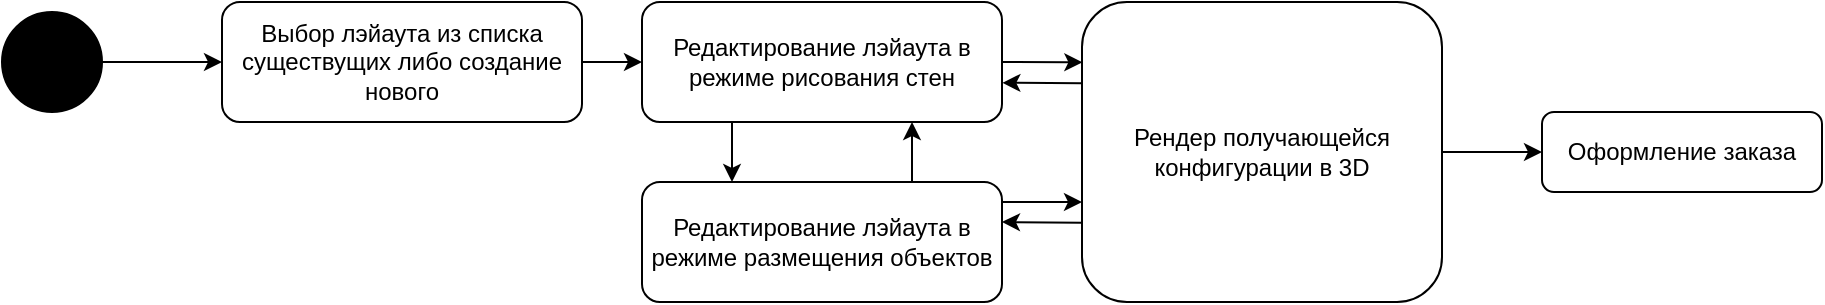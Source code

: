 <mxfile version="22.0.4" type="device">
  <diagram name="Page-1" id="JVvjHOurPsPDHVPbg6DF">
    <mxGraphModel dx="1062" dy="592" grid="1" gridSize="10" guides="1" tooltips="1" connect="1" arrows="1" fold="1" page="1" pageScale="1" pageWidth="850" pageHeight="1100" math="0" shadow="0">
      <root>
        <mxCell id="0" />
        <mxCell id="1" parent="0" />
        <mxCell id="r4F9Ynr7CZO8yngD0N1w-14" style="edgeStyle=orthogonalEdgeStyle;rounded=0;orthogonalLoop=1;jettySize=auto;html=1;entryX=0;entryY=0.5;entryDx=0;entryDy=0;" edge="1" parent="1" source="r4F9Ynr7CZO8yngD0N1w-1" target="r4F9Ynr7CZO8yngD0N1w-3">
          <mxGeometry relative="1" as="geometry" />
        </mxCell>
        <mxCell id="r4F9Ynr7CZO8yngD0N1w-1" value="Выбор лэйаута из списка существущих либо создание нового" style="rounded=1;whiteSpace=wrap;html=1;" vertex="1" parent="1">
          <mxGeometry x="180" y="150" width="180" height="60" as="geometry" />
        </mxCell>
        <mxCell id="r4F9Ynr7CZO8yngD0N1w-15" style="edgeStyle=orthogonalEdgeStyle;rounded=0;orthogonalLoop=1;jettySize=auto;html=1;entryX=0;entryY=0.5;entryDx=0;entryDy=0;" edge="1" parent="1" source="r4F9Ynr7CZO8yngD0N1w-2" target="r4F9Ynr7CZO8yngD0N1w-1">
          <mxGeometry relative="1" as="geometry" />
        </mxCell>
        <mxCell id="r4F9Ynr7CZO8yngD0N1w-2" value="" style="ellipse;whiteSpace=wrap;html=1;aspect=fixed;fillColor=#000000;" vertex="1" parent="1">
          <mxGeometry x="70" y="155" width="50" height="50" as="geometry" />
        </mxCell>
        <mxCell id="r4F9Ynr7CZO8yngD0N1w-8" style="edgeStyle=orthogonalEdgeStyle;rounded=0;orthogonalLoop=1;jettySize=auto;html=1;exitX=0.25;exitY=1;exitDx=0;exitDy=0;entryX=0.25;entryY=0;entryDx=0;entryDy=0;" edge="1" parent="1" source="r4F9Ynr7CZO8yngD0N1w-3" target="r4F9Ynr7CZO8yngD0N1w-4">
          <mxGeometry relative="1" as="geometry" />
        </mxCell>
        <mxCell id="r4F9Ynr7CZO8yngD0N1w-10" style="rounded=0;orthogonalLoop=1;jettySize=auto;html=1;exitX=1;exitY=0.5;exitDx=0;exitDy=0;entryX=0.001;entryY=0.201;entryDx=0;entryDy=0;entryPerimeter=0;" edge="1" parent="1" source="r4F9Ynr7CZO8yngD0N1w-3" target="r4F9Ynr7CZO8yngD0N1w-5">
          <mxGeometry relative="1" as="geometry" />
        </mxCell>
        <mxCell id="r4F9Ynr7CZO8yngD0N1w-3" value="Редактирование лэйаута в режиме рисования стен" style="rounded=1;whiteSpace=wrap;html=1;" vertex="1" parent="1">
          <mxGeometry x="390" y="150" width="180" height="60" as="geometry" />
        </mxCell>
        <mxCell id="r4F9Ynr7CZO8yngD0N1w-9" style="edgeStyle=orthogonalEdgeStyle;rounded=0;orthogonalLoop=1;jettySize=auto;html=1;exitX=0.75;exitY=0;exitDx=0;exitDy=0;entryX=0.75;entryY=1;entryDx=0;entryDy=0;" edge="1" parent="1" source="r4F9Ynr7CZO8yngD0N1w-4" target="r4F9Ynr7CZO8yngD0N1w-3">
          <mxGeometry relative="1" as="geometry" />
        </mxCell>
        <mxCell id="r4F9Ynr7CZO8yngD0N1w-4" value="Редактирование лэйаута в режиме размещения объектов" style="rounded=1;whiteSpace=wrap;html=1;" vertex="1" parent="1">
          <mxGeometry x="390" y="240" width="180" height="60" as="geometry" />
        </mxCell>
        <mxCell id="r4F9Ynr7CZO8yngD0N1w-17" style="edgeStyle=orthogonalEdgeStyle;rounded=0;orthogonalLoop=1;jettySize=auto;html=1;entryX=0;entryY=0.5;entryDx=0;entryDy=0;" edge="1" parent="1" source="r4F9Ynr7CZO8yngD0N1w-5" target="r4F9Ynr7CZO8yngD0N1w-16">
          <mxGeometry relative="1" as="geometry" />
        </mxCell>
        <mxCell id="r4F9Ynr7CZO8yngD0N1w-5" value="Рендер получающейся конфигурации в 3D" style="rounded=1;whiteSpace=wrap;html=1;" vertex="1" parent="1">
          <mxGeometry x="610" y="150" width="180" height="150" as="geometry" />
        </mxCell>
        <mxCell id="r4F9Ynr7CZO8yngD0N1w-11" style="rounded=0;orthogonalLoop=1;jettySize=auto;html=1;exitX=0.001;exitY=0.271;exitDx=0;exitDy=0;entryX=1.001;entryY=0.673;entryDx=0;entryDy=0;entryPerimeter=0;exitPerimeter=0;" edge="1" parent="1" source="r4F9Ynr7CZO8yngD0N1w-5" target="r4F9Ynr7CZO8yngD0N1w-3">
          <mxGeometry relative="1" as="geometry">
            <mxPoint x="580" y="190" as="sourcePoint" />
            <mxPoint x="620" y="190" as="targetPoint" />
          </mxGeometry>
        </mxCell>
        <mxCell id="r4F9Ynr7CZO8yngD0N1w-12" style="rounded=0;orthogonalLoop=1;jettySize=auto;html=1;exitX=1;exitY=0.5;exitDx=0;exitDy=0;entryX=0.001;entryY=0.201;entryDx=0;entryDy=0;entryPerimeter=0;" edge="1" parent="1">
          <mxGeometry relative="1" as="geometry">
            <mxPoint x="570" y="250" as="sourcePoint" />
            <mxPoint x="610" y="250" as="targetPoint" />
          </mxGeometry>
        </mxCell>
        <mxCell id="r4F9Ynr7CZO8yngD0N1w-13" style="rounded=0;orthogonalLoop=1;jettySize=auto;html=1;exitX=0.001;exitY=0.736;exitDx=0;exitDy=0;entryX=1.001;entryY=0.673;entryDx=0;entryDy=0;entryPerimeter=0;exitPerimeter=0;" edge="1" parent="1" source="r4F9Ynr7CZO8yngD0N1w-5">
          <mxGeometry relative="1" as="geometry">
            <mxPoint x="610" y="261" as="sourcePoint" />
            <mxPoint x="570" y="260" as="targetPoint" />
          </mxGeometry>
        </mxCell>
        <mxCell id="r4F9Ynr7CZO8yngD0N1w-16" value="Оформление заказа" style="rounded=1;whiteSpace=wrap;html=1;" vertex="1" parent="1">
          <mxGeometry x="840" y="205" width="140" height="40" as="geometry" />
        </mxCell>
      </root>
    </mxGraphModel>
  </diagram>
</mxfile>
